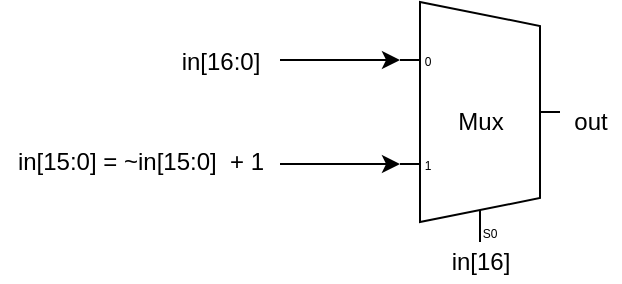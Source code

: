 <mxfile version="16.6.6" type="device"><diagram id="e-IlXegaJP2HlOUwgRFB" name="Page-1"><mxGraphModel dx="499" dy="772" grid="1" gridSize="10" guides="1" tooltips="1" connect="1" arrows="1" fold="1" page="1" pageScale="1" pageWidth="850" pageHeight="1100" math="0" shadow="0"><root><mxCell id="0"/><mxCell id="1" parent="0"/><mxCell id="ykZ3rMH-lb5y6rtmJvwY-1" value="in[15:0] = ~in[15:0]&amp;nbsp; + 1" style="text;html=1;align=center;verticalAlign=middle;resizable=0;points=[];autosize=1;strokeColor=none;fillColor=none;" vertex="1" parent="1"><mxGeometry x="130" y="350" width="140" height="20" as="geometry"/></mxCell><mxCell id="ykZ3rMH-lb5y6rtmJvwY-2" value="in[16:0]" style="text;html=1;align=center;verticalAlign=middle;resizable=0;points=[];autosize=1;strokeColor=none;fillColor=none;" vertex="1" parent="1"><mxGeometry x="210" y="300" width="60" height="20" as="geometry"/></mxCell><mxCell id="ykZ3rMH-lb5y6rtmJvwY-3" value="Mux" style="shadow=0;dashed=0;align=center;html=1;strokeWidth=1;shape=mxgraph.electrical.abstract.mux2;" vertex="1" parent="1"><mxGeometry x="330" y="280" width="80" height="120" as="geometry"/></mxCell><mxCell id="ykZ3rMH-lb5y6rtmJvwY-4" value="in[16]" style="text;html=1;align=center;verticalAlign=middle;resizable=0;points=[];autosize=1;strokeColor=none;fillColor=none;" vertex="1" parent="1"><mxGeometry x="345" y="400" width="50" height="20" as="geometry"/></mxCell><mxCell id="ykZ3rMH-lb5y6rtmJvwY-5" value="" style="endArrow=classic;html=1;rounded=0;entryX=0;entryY=0.65;entryDx=0;entryDy=3;entryPerimeter=0;" edge="1" parent="1" target="ykZ3rMH-lb5y6rtmJvwY-3"><mxGeometry width="50" height="50" relative="1" as="geometry"><mxPoint x="270" y="361" as="sourcePoint"/><mxPoint x="290" y="380" as="targetPoint"/></mxGeometry></mxCell><mxCell id="ykZ3rMH-lb5y6rtmJvwY-6" value="" style="endArrow=classic;html=1;rounded=0;entryX=0;entryY=0.217;entryDx=0;entryDy=3;entryPerimeter=0;" edge="1" parent="1" target="ykZ3rMH-lb5y6rtmJvwY-3"><mxGeometry width="50" height="50" relative="1" as="geometry"><mxPoint x="270" y="309" as="sourcePoint"/><mxPoint x="290" y="380" as="targetPoint"/></mxGeometry></mxCell><mxCell id="ykZ3rMH-lb5y6rtmJvwY-7" value="out" style="text;html=1;align=center;verticalAlign=middle;resizable=0;points=[];autosize=1;strokeColor=none;fillColor=none;" vertex="1" parent="1"><mxGeometry x="410" y="330" width="30" height="20" as="geometry"/></mxCell></root></mxGraphModel></diagram></mxfile>